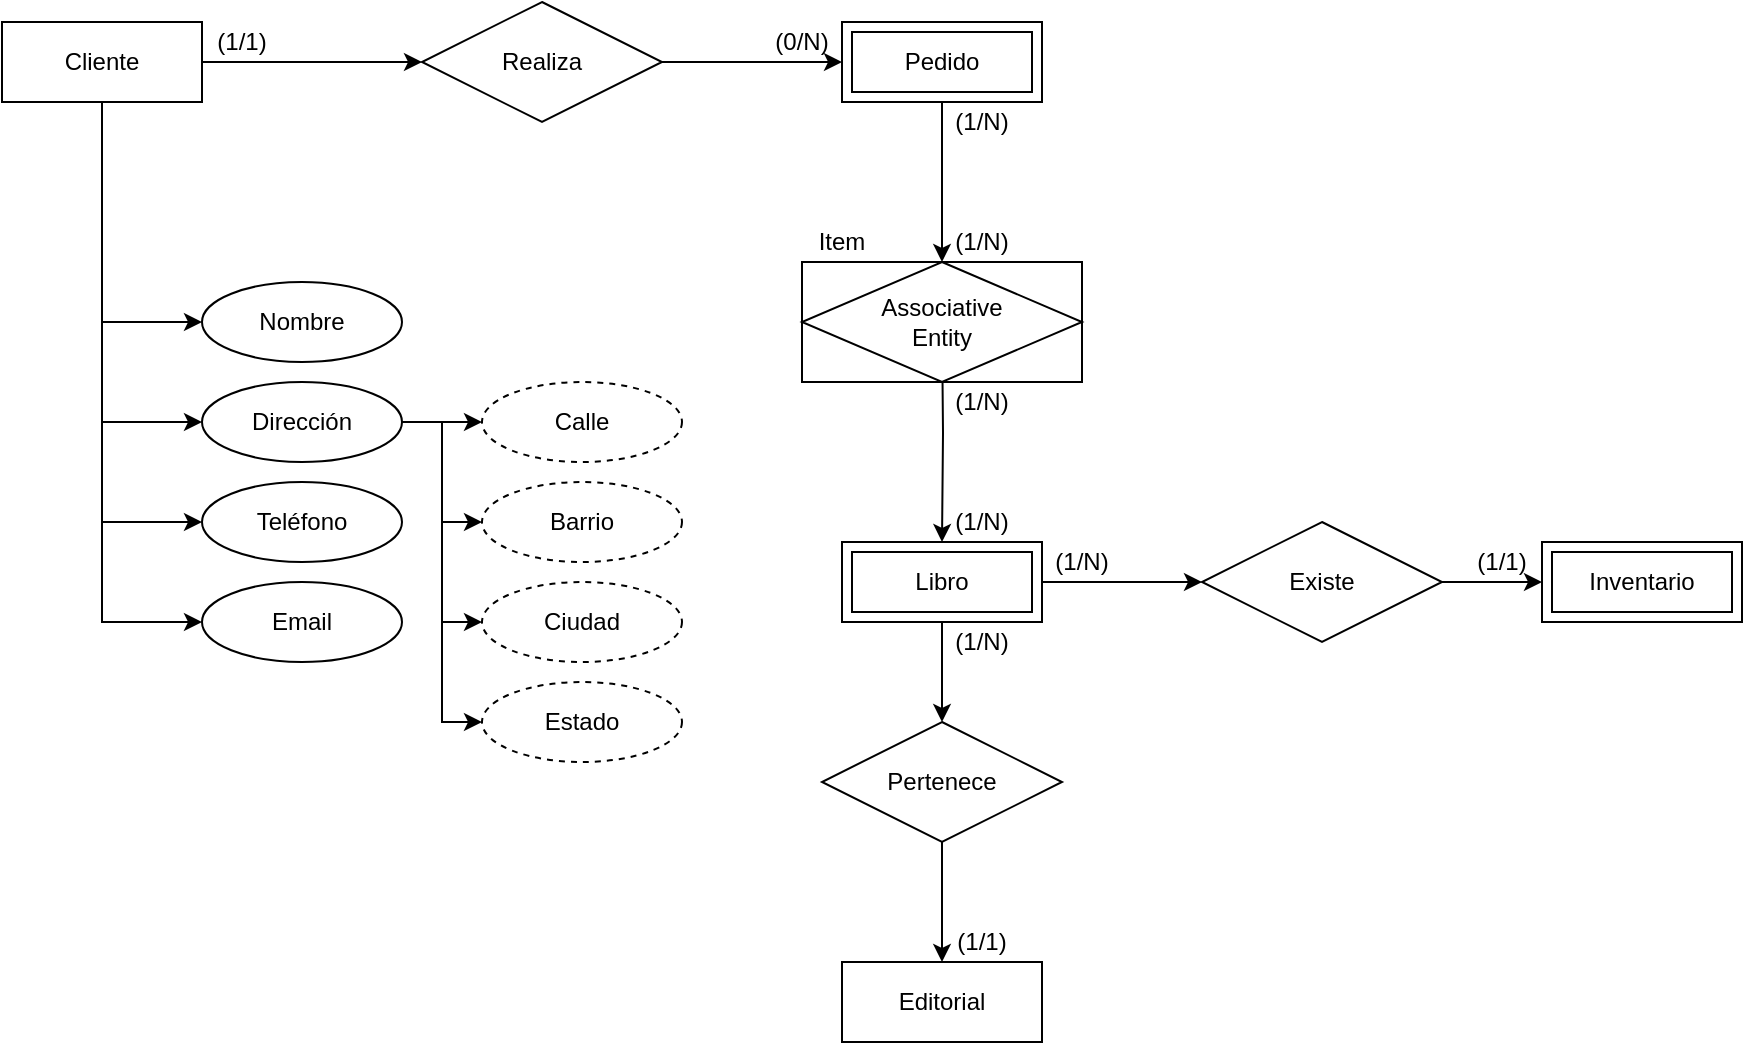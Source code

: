 <mxfile version="28.0.7">
  <diagram name="Página-1" id="Hzb2d9CSa5AFFl5Eex5o">
    <mxGraphModel dx="1299" dy="692" grid="1" gridSize="10" guides="1" tooltips="1" connect="1" arrows="1" fold="1" page="0" pageScale="1" pageWidth="827" pageHeight="1169" math="0" shadow="0">
      <root>
        <mxCell id="0" />
        <mxCell id="1" parent="0" />
        <mxCell id="9V_ps7sb-CUGIijMqoZQ-3" style="edgeStyle=orthogonalEdgeStyle;rounded=0;orthogonalLoop=1;jettySize=auto;html=1;exitX=1;exitY=0.5;exitDx=0;exitDy=0;entryX=0;entryY=0.5;entryDx=0;entryDy=0;" parent="1" source="5NKEzIofQD0MF8RqmvNv-1" target="9V_ps7sb-CUGIijMqoZQ-2" edge="1">
          <mxGeometry relative="1" as="geometry" />
        </mxCell>
        <mxCell id="uWCDFks-ayJLxcaeLTms-18" style="edgeStyle=orthogonalEdgeStyle;rounded=0;orthogonalLoop=1;jettySize=auto;html=1;exitX=0.5;exitY=1;exitDx=0;exitDy=0;entryX=0;entryY=0.5;entryDx=0;entryDy=0;" edge="1" parent="1" source="5NKEzIofQD0MF8RqmvNv-1" target="uWCDFks-ayJLxcaeLTms-15">
          <mxGeometry relative="1" as="geometry" />
        </mxCell>
        <mxCell id="uWCDFks-ayJLxcaeLTms-19" style="edgeStyle=orthogonalEdgeStyle;rounded=0;orthogonalLoop=1;jettySize=auto;html=1;exitX=0.5;exitY=1;exitDx=0;exitDy=0;entryX=0;entryY=0.5;entryDx=0;entryDy=0;" edge="1" parent="1" source="5NKEzIofQD0MF8RqmvNv-1" target="uWCDFks-ayJLxcaeLTms-16">
          <mxGeometry relative="1" as="geometry" />
        </mxCell>
        <mxCell id="uWCDFks-ayJLxcaeLTms-20" style="edgeStyle=orthogonalEdgeStyle;rounded=0;orthogonalLoop=1;jettySize=auto;html=1;exitX=0.5;exitY=1;exitDx=0;exitDy=0;entryX=0;entryY=0.5;entryDx=0;entryDy=0;" edge="1" parent="1" source="5NKEzIofQD0MF8RqmvNv-1" target="uWCDFks-ayJLxcaeLTms-17">
          <mxGeometry relative="1" as="geometry" />
        </mxCell>
        <mxCell id="uWCDFks-ayJLxcaeLTms-21" style="edgeStyle=orthogonalEdgeStyle;rounded=0;orthogonalLoop=1;jettySize=auto;html=1;exitX=0.5;exitY=1;exitDx=0;exitDy=0;entryX=0;entryY=0.5;entryDx=0;entryDy=0;" edge="1" parent="1" source="5NKEzIofQD0MF8RqmvNv-1" target="uWCDFks-ayJLxcaeLTms-13">
          <mxGeometry relative="1" as="geometry" />
        </mxCell>
        <mxCell id="5NKEzIofQD0MF8RqmvNv-1" value="Cliente" style="whiteSpace=wrap;html=1;align=center;" parent="1" vertex="1">
          <mxGeometry x="-260" y="120" width="100" height="40" as="geometry" />
        </mxCell>
        <mxCell id="uWCDFks-ayJLxcaeLTms-8" style="edgeStyle=orthogonalEdgeStyle;rounded=0;orthogonalLoop=1;jettySize=auto;html=1;exitX=0.5;exitY=1;exitDx=0;exitDy=0;entryX=0.5;entryY=0;entryDx=0;entryDy=0;" edge="1" parent="1" source="5NKEzIofQD0MF8RqmvNv-2" target="uWCDFks-ayJLxcaeLTms-5">
          <mxGeometry relative="1" as="geometry" />
        </mxCell>
        <mxCell id="5NKEzIofQD0MF8RqmvNv-2" value="Pedido" style="shape=ext;margin=3;double=1;whiteSpace=wrap;html=1;align=center;" parent="1" vertex="1">
          <mxGeometry x="160" y="120" width="100" height="40" as="geometry" />
        </mxCell>
        <mxCell id="5NKEzIofQD0MF8RqmvNv-3" value="Editorial" style="whiteSpace=wrap;html=1;align=center;" parent="1" vertex="1">
          <mxGeometry x="160" y="590" width="100" height="40" as="geometry" />
        </mxCell>
        <mxCell id="5NKEzIofQD0MF8RqmvNv-4" value="Inventario" style="shape=ext;margin=3;double=1;whiteSpace=wrap;html=1;align=center;" parent="1" vertex="1">
          <mxGeometry x="510" y="380" width="100" height="40" as="geometry" />
        </mxCell>
        <mxCell id="9V_ps7sb-CUGIijMqoZQ-18" style="edgeStyle=orthogonalEdgeStyle;rounded=0;orthogonalLoop=1;jettySize=auto;html=1;exitX=0.5;exitY=1;exitDx=0;exitDy=0;entryX=0.5;entryY=0;entryDx=0;entryDy=0;" parent="1" source="5NKEzIofQD0MF8RqmvNv-5" target="9V_ps7sb-CUGIijMqoZQ-16" edge="1">
          <mxGeometry relative="1" as="geometry" />
        </mxCell>
        <mxCell id="9V_ps7sb-CUGIijMqoZQ-20" style="edgeStyle=orthogonalEdgeStyle;rounded=0;orthogonalLoop=1;jettySize=auto;html=1;exitX=1;exitY=0.5;exitDx=0;exitDy=0;entryX=0;entryY=0.5;entryDx=0;entryDy=0;" parent="1" source="5NKEzIofQD0MF8RqmvNv-5" target="9V_ps7sb-CUGIijMqoZQ-17" edge="1">
          <mxGeometry relative="1" as="geometry" />
        </mxCell>
        <mxCell id="5NKEzIofQD0MF8RqmvNv-5" value="Libro" style="shape=ext;margin=3;double=1;whiteSpace=wrap;html=1;align=center;" parent="1" vertex="1">
          <mxGeometry x="160" y="380" width="100" height="40" as="geometry" />
        </mxCell>
        <mxCell id="9V_ps7sb-CUGIijMqoZQ-4" style="edgeStyle=orthogonalEdgeStyle;rounded=0;orthogonalLoop=1;jettySize=auto;html=1;exitX=1;exitY=0.5;exitDx=0;exitDy=0;entryX=0;entryY=0.5;entryDx=0;entryDy=0;" parent="1" source="9V_ps7sb-CUGIijMqoZQ-2" target="5NKEzIofQD0MF8RqmvNv-2" edge="1">
          <mxGeometry relative="1" as="geometry" />
        </mxCell>
        <mxCell id="9V_ps7sb-CUGIijMqoZQ-2" value="Realiza" style="shape=rhombus;perimeter=rhombusPerimeter;whiteSpace=wrap;html=1;align=center;" parent="1" vertex="1">
          <mxGeometry x="-50" y="110" width="120" height="60" as="geometry" />
        </mxCell>
        <mxCell id="9V_ps7sb-CUGIijMqoZQ-5" value="(1/1)" style="text;html=1;align=center;verticalAlign=middle;whiteSpace=wrap;rounded=0;" parent="1" vertex="1">
          <mxGeometry x="-160" y="120" width="40" height="20" as="geometry" />
        </mxCell>
        <mxCell id="9V_ps7sb-CUGIijMqoZQ-6" value="(0/N)" style="text;html=1;align=center;verticalAlign=middle;whiteSpace=wrap;rounded=0;" parent="1" vertex="1">
          <mxGeometry x="120" y="120" width="40" height="20" as="geometry" />
        </mxCell>
        <mxCell id="9V_ps7sb-CUGIijMqoZQ-7" value="(1/N&lt;span style=&quot;background-color: transparent; color: light-dark(rgb(0, 0, 0), rgb(255, 255, 255));&quot;&gt;)&lt;/span&gt;" style="text;html=1;align=center;verticalAlign=middle;whiteSpace=wrap;rounded=0;" parent="1" vertex="1">
          <mxGeometry x="210" y="160" width="40" height="20" as="geometry" />
        </mxCell>
        <mxCell id="9V_ps7sb-CUGIijMqoZQ-8" value="(1/N)" style="text;html=1;align=center;verticalAlign=middle;whiteSpace=wrap;rounded=0;" parent="1" vertex="1">
          <mxGeometry x="210" y="360" width="40" height="20" as="geometry" />
        </mxCell>
        <mxCell id="9V_ps7sb-CUGIijMqoZQ-9" value="(1/N)" style="text;html=1;align=center;verticalAlign=middle;whiteSpace=wrap;rounded=0;" parent="1" vertex="1">
          <mxGeometry x="210" y="420" width="40" height="20" as="geometry" />
        </mxCell>
        <mxCell id="9V_ps7sb-CUGIijMqoZQ-10" value="(1/1)" style="text;html=1;align=center;verticalAlign=middle;whiteSpace=wrap;rounded=0;" parent="1" vertex="1">
          <mxGeometry x="210" y="570" width="40" height="20" as="geometry" />
        </mxCell>
        <mxCell id="9V_ps7sb-CUGIijMqoZQ-11" value="(1/N)" style="text;html=1;align=center;verticalAlign=middle;whiteSpace=wrap;rounded=0;" parent="1" vertex="1">
          <mxGeometry x="260" y="380" width="40" height="20" as="geometry" />
        </mxCell>
        <mxCell id="9V_ps7sb-CUGIijMqoZQ-12" value="(1/1)" style="text;html=1;align=center;verticalAlign=middle;whiteSpace=wrap;rounded=0;" parent="1" vertex="1">
          <mxGeometry x="470" y="380" width="40" height="20" as="geometry" />
        </mxCell>
        <mxCell id="9V_ps7sb-CUGIijMqoZQ-15" style="edgeStyle=orthogonalEdgeStyle;rounded=0;orthogonalLoop=1;jettySize=auto;html=1;exitX=0.5;exitY=1;exitDx=0;exitDy=0;entryX=0.5;entryY=0;entryDx=0;entryDy=0;" parent="1" target="5NKEzIofQD0MF8RqmvNv-5" edge="1">
          <mxGeometry relative="1" as="geometry">
            <mxPoint x="210" y="270" as="sourcePoint" />
          </mxGeometry>
        </mxCell>
        <mxCell id="uWCDFks-ayJLxcaeLTms-3" style="edgeStyle=orthogonalEdgeStyle;rounded=0;orthogonalLoop=1;jettySize=auto;html=1;exitX=0.5;exitY=1;exitDx=0;exitDy=0;entryX=0.5;entryY=0;entryDx=0;entryDy=0;" edge="1" parent="1" source="9V_ps7sb-CUGIijMqoZQ-16" target="5NKEzIofQD0MF8RqmvNv-3">
          <mxGeometry relative="1" as="geometry" />
        </mxCell>
        <mxCell id="9V_ps7sb-CUGIijMqoZQ-16" value="Pertenece" style="shape=rhombus;perimeter=rhombusPerimeter;whiteSpace=wrap;html=1;align=center;" parent="1" vertex="1">
          <mxGeometry x="150" y="470" width="120" height="60" as="geometry" />
        </mxCell>
        <mxCell id="9V_ps7sb-CUGIijMqoZQ-21" style="edgeStyle=orthogonalEdgeStyle;rounded=0;orthogonalLoop=1;jettySize=auto;html=1;exitX=1;exitY=0.5;exitDx=0;exitDy=0;entryX=0;entryY=0.5;entryDx=0;entryDy=0;" parent="1" source="9V_ps7sb-CUGIijMqoZQ-17" target="5NKEzIofQD0MF8RqmvNv-4" edge="1">
          <mxGeometry relative="1" as="geometry" />
        </mxCell>
        <mxCell id="9V_ps7sb-CUGIijMqoZQ-17" value="Existe" style="shape=rhombus;perimeter=rhombusPerimeter;whiteSpace=wrap;html=1;align=center;" parent="1" vertex="1">
          <mxGeometry x="340" y="370" width="120" height="60" as="geometry" />
        </mxCell>
        <mxCell id="uWCDFks-ayJLxcaeLTms-5" value="Associative&#xa;Entity" style="shape=associativeEntity;whiteSpace=wrap;html=1;align=center;" vertex="1" parent="1">
          <mxGeometry x="140" y="240" width="140" height="60" as="geometry" />
        </mxCell>
        <mxCell id="uWCDFks-ayJLxcaeLTms-9" value="(1/N&lt;span style=&quot;background-color: transparent; color: light-dark(rgb(0, 0, 0), rgb(255, 255, 255));&quot;&gt;)&lt;/span&gt;" style="text;html=1;align=center;verticalAlign=middle;whiteSpace=wrap;rounded=0;" vertex="1" parent="1">
          <mxGeometry x="210" y="220" width="40" height="20" as="geometry" />
        </mxCell>
        <mxCell id="uWCDFks-ayJLxcaeLTms-10" value="(1/N)" style="text;html=1;align=center;verticalAlign=middle;whiteSpace=wrap;rounded=0;" vertex="1" parent="1">
          <mxGeometry x="210" y="300" width="40" height="20" as="geometry" />
        </mxCell>
        <mxCell id="uWCDFks-ayJLxcaeLTms-12" value="Item" style="text;html=1;align=center;verticalAlign=middle;whiteSpace=wrap;rounded=0;" vertex="1" parent="1">
          <mxGeometry x="140" y="220" width="40" height="20" as="geometry" />
        </mxCell>
        <mxCell id="uWCDFks-ayJLxcaeLTms-13" value="Nombre" style="ellipse;whiteSpace=wrap;html=1;align=center;" vertex="1" parent="1">
          <mxGeometry x="-160" y="250" width="100" height="40" as="geometry" />
        </mxCell>
        <mxCell id="uWCDFks-ayJLxcaeLTms-26" style="edgeStyle=orthogonalEdgeStyle;rounded=0;orthogonalLoop=1;jettySize=auto;html=1;exitX=1;exitY=0.5;exitDx=0;exitDy=0;entryX=0;entryY=0.5;entryDx=0;entryDy=0;" edge="1" parent="1" source="uWCDFks-ayJLxcaeLTms-15" target="uWCDFks-ayJLxcaeLTms-22">
          <mxGeometry relative="1" as="geometry">
            <mxPoint x="-40" y="320" as="targetPoint" />
          </mxGeometry>
        </mxCell>
        <mxCell id="uWCDFks-ayJLxcaeLTms-27" style="edgeStyle=orthogonalEdgeStyle;rounded=0;orthogonalLoop=1;jettySize=auto;html=1;exitX=1;exitY=0.5;exitDx=0;exitDy=0;entryX=0;entryY=0.5;entryDx=0;entryDy=0;" edge="1" parent="1" source="uWCDFks-ayJLxcaeLTms-15" target="uWCDFks-ayJLxcaeLTms-23">
          <mxGeometry relative="1" as="geometry" />
        </mxCell>
        <mxCell id="uWCDFks-ayJLxcaeLTms-28" style="edgeStyle=orthogonalEdgeStyle;rounded=0;orthogonalLoop=1;jettySize=auto;html=1;exitX=1;exitY=0.5;exitDx=0;exitDy=0;entryX=0;entryY=0.5;entryDx=0;entryDy=0;" edge="1" parent="1" source="uWCDFks-ayJLxcaeLTms-15" target="uWCDFks-ayJLxcaeLTms-24">
          <mxGeometry relative="1" as="geometry" />
        </mxCell>
        <mxCell id="uWCDFks-ayJLxcaeLTms-29" style="edgeStyle=orthogonalEdgeStyle;rounded=0;orthogonalLoop=1;jettySize=auto;html=1;exitX=1;exitY=0.5;exitDx=0;exitDy=0;entryX=0;entryY=0.5;entryDx=0;entryDy=0;" edge="1" parent="1" source="uWCDFks-ayJLxcaeLTms-15" target="uWCDFks-ayJLxcaeLTms-25">
          <mxGeometry relative="1" as="geometry" />
        </mxCell>
        <mxCell id="uWCDFks-ayJLxcaeLTms-15" value="Dirección" style="ellipse;whiteSpace=wrap;html=1;align=center;" vertex="1" parent="1">
          <mxGeometry x="-160" y="300" width="100" height="40" as="geometry" />
        </mxCell>
        <mxCell id="uWCDFks-ayJLxcaeLTms-16" value="Teléfono" style="ellipse;whiteSpace=wrap;html=1;align=center;" vertex="1" parent="1">
          <mxGeometry x="-160" y="350" width="100" height="40" as="geometry" />
        </mxCell>
        <mxCell id="uWCDFks-ayJLxcaeLTms-17" value="Email" style="ellipse;whiteSpace=wrap;html=1;align=center;" vertex="1" parent="1">
          <mxGeometry x="-160" y="400" width="100" height="40" as="geometry" />
        </mxCell>
        <mxCell id="uWCDFks-ayJLxcaeLTms-22" value="Calle" style="ellipse;whiteSpace=wrap;html=1;align=center;dashed=1;" vertex="1" parent="1">
          <mxGeometry x="-20" y="300" width="100" height="40" as="geometry" />
        </mxCell>
        <mxCell id="uWCDFks-ayJLxcaeLTms-23" value="Barrio" style="ellipse;whiteSpace=wrap;html=1;align=center;dashed=1;" vertex="1" parent="1">
          <mxGeometry x="-20" y="350" width="100" height="40" as="geometry" />
        </mxCell>
        <mxCell id="uWCDFks-ayJLxcaeLTms-24" value="Ciudad" style="ellipse;whiteSpace=wrap;html=1;align=center;dashed=1;" vertex="1" parent="1">
          <mxGeometry x="-20" y="400" width="100" height="40" as="geometry" />
        </mxCell>
        <mxCell id="uWCDFks-ayJLxcaeLTms-25" value="Estado" style="ellipse;whiteSpace=wrap;html=1;align=center;dashed=1;" vertex="1" parent="1">
          <mxGeometry x="-20" y="450" width="100" height="40" as="geometry" />
        </mxCell>
      </root>
    </mxGraphModel>
  </diagram>
</mxfile>
